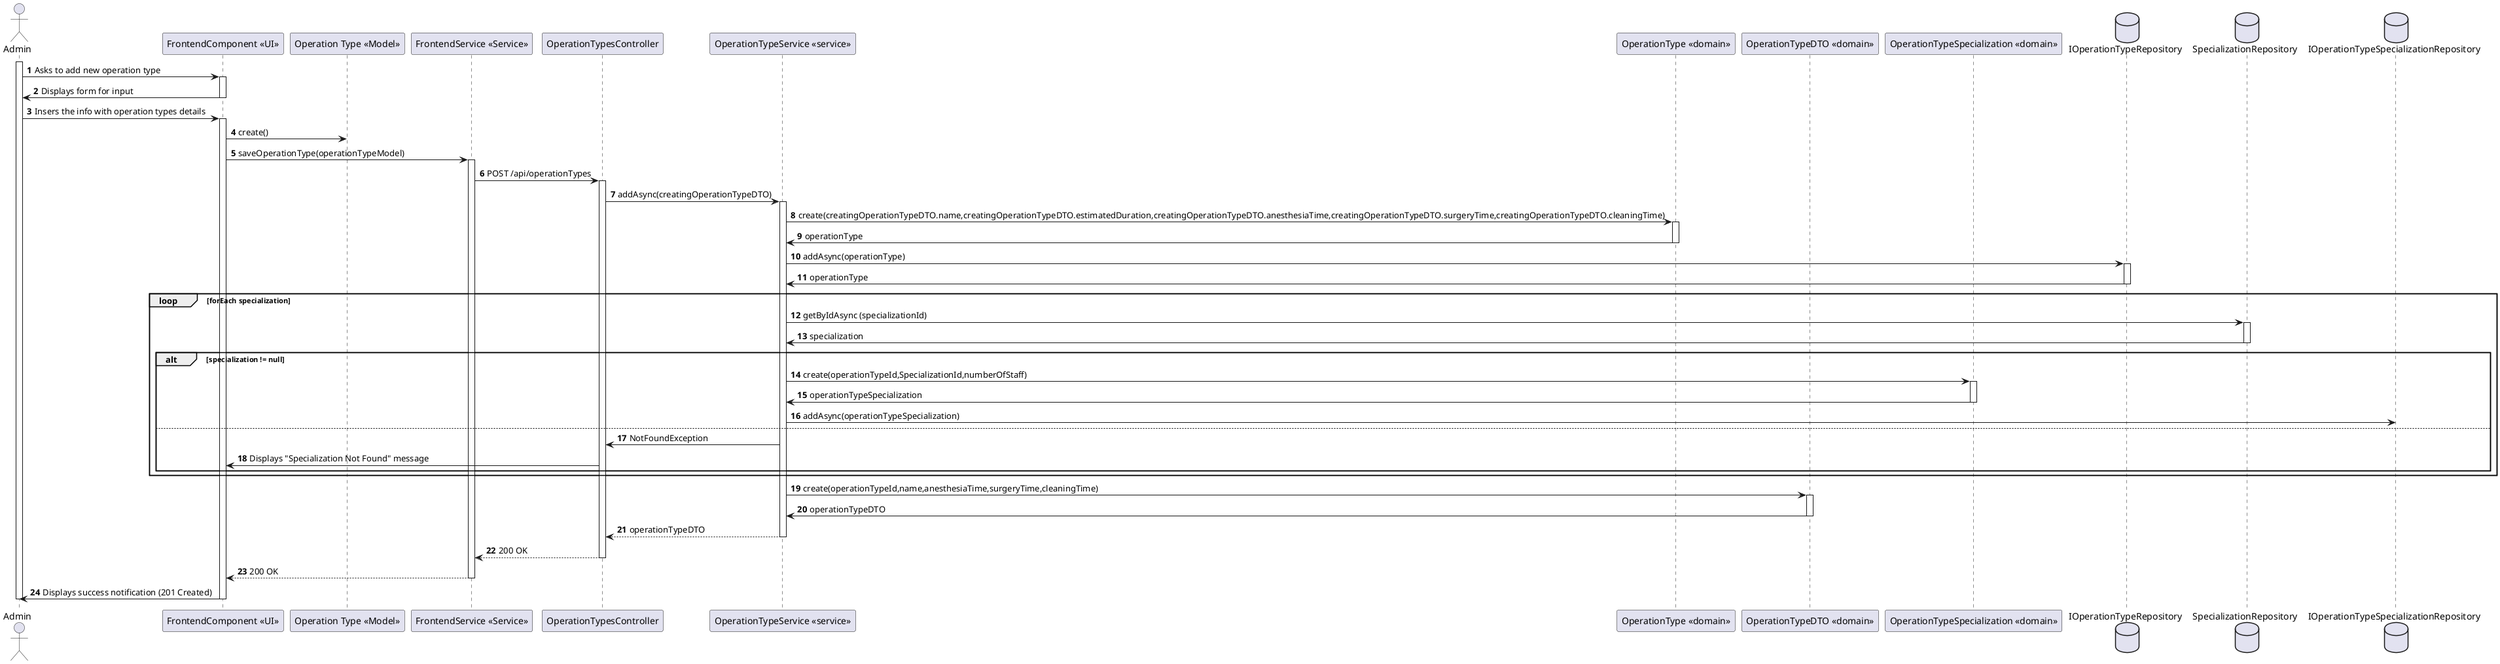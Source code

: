 @startuml 
autonumber
actor Admin as "Admin"
participant Frontend as "FrontendComponent <<UI>>"
participant OperationTypeModel as "Operation Type <<Model>>"
participant FrontendService as "FrontendService <<Service>>"
participant CTRL as "OperationTypesController"
participant SERVICE as "OperationTypeService <<service>>"
participant OperationType as "OperationType <<domain>>"
participant OperationTypeDTO as "OperationTypeDTO <<domain>>"
participant OperationTypeSpecialization as "OperationTypeSpecialization <<domain>>"
database IOperationTypeRepository as "IOperationTypeRepository"
database SpecializationRepository as "SpecializationRepository"
database IOperationTypeSpecializationRepository as "IOperationTypeSpecializationRepository"

activate Admin

Admin -> Frontend : Asks to add new operation type

activate Frontend
Frontend -> Admin : Displays form for input
deactivate Frontend

Admin -> Frontend : Insers the info with operation types details

activate Frontend 

Frontend ->  OperationTypeModel : create()

Frontend -> FrontendService : saveOperationType(operationTypeModel)

activate FrontendService
FrontendService -> CTRL : POST /api/operationTypes

activate CTRL

' Controller processes the request
CTRL -> SERVICE : addAsync(creatingOperationTypeDTO)
activate SERVICE

SERVICE -> OperationType : create(creatingOperationTypeDTO.name,creatingOperationTypeDTO.estimatedDuration,creatingOperationTypeDTO.anesthesiaTime,creatingOperationTypeDTO.surgeryTime,creatingOperationTypeDTO.cleaningTime)

activate OperationType

OperationType -> SERVICE : operationType

deactivate OperationType

SERVICE -> IOperationTypeRepository : addAsync(operationType)

activate IOperationTypeRepository

IOperationTypeRepository -> SERVICE : operationType

deactivate IOperationTypeRepository

loop forEach specialization 

SERVICE -> SpecializationRepository : getByIdAsync (specializationId)

activate SpecializationRepository 

SpecializationRepository -> SERVICE : specialization

deactivate SpecializationRepository

alt specialization != null 

SERVICE -> OperationTypeSpecialization : create(operationTypeId,SpecializationId,numberOfStaff)

activate OperationTypeSpecialization 

OperationTypeSpecialization -> SERVICE : operationTypeSpecialization

deactivate OperationTypeSpecialization

SERVICE -> IOperationTypeSpecializationRepository : addAsync(operationTypeSpecialization)

else 

SERVICE -> CTRL : NotFoundException

CTRL -> Frontend : Displays "Specialization Not Found" message

end alt 
end loop

SERVICE -> OperationTypeDTO : create(operationTypeId,name,anesthesiaTime,surgeryTime,cleaningTime)

activate OperationTypeDTO

OperationTypeDTO -> SERVICE : operationTypeDTO

deactivate OperationTypeDTO

SERVICE --> CTRL : operationTypeDTO

deactivate SERVICE 

CTRL --> FrontendService : 200 OK
deactivate CTRL 

FrontendService --> Frontend : 200 OK
deactivate FrontendService
Frontend -> Admin : Displays success notification (201 Created)

deactivate Admin
deactivate Frontend
@enduml
